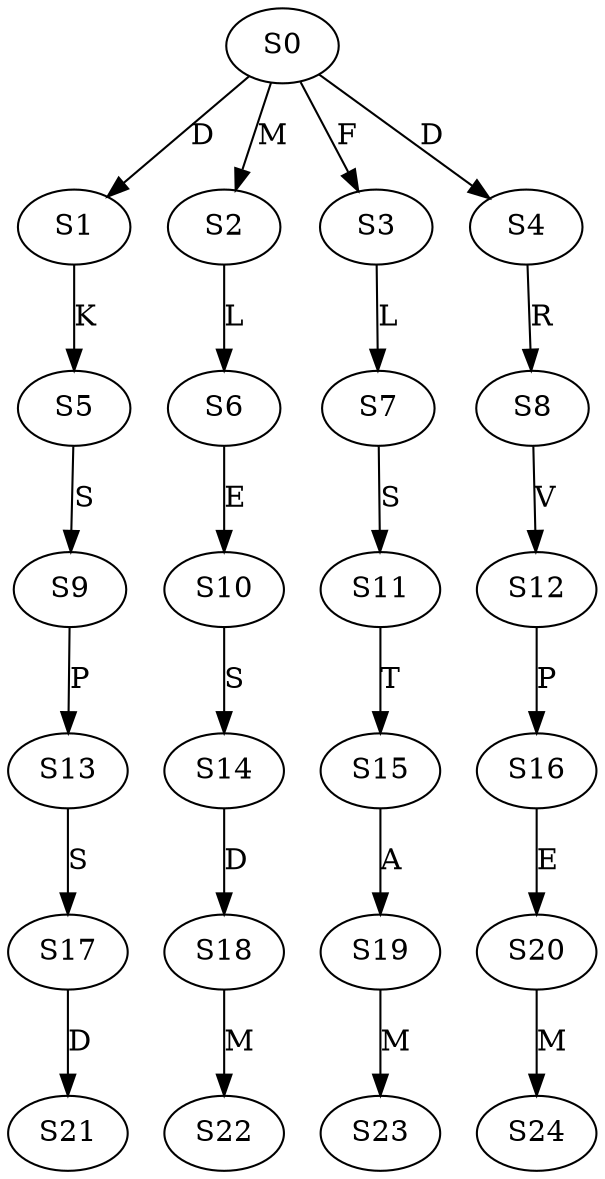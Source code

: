strict digraph  {
	S0 -> S1 [ label = D ];
	S0 -> S2 [ label = M ];
	S0 -> S3 [ label = F ];
	S0 -> S4 [ label = D ];
	S1 -> S5 [ label = K ];
	S2 -> S6 [ label = L ];
	S3 -> S7 [ label = L ];
	S4 -> S8 [ label = R ];
	S5 -> S9 [ label = S ];
	S6 -> S10 [ label = E ];
	S7 -> S11 [ label = S ];
	S8 -> S12 [ label = V ];
	S9 -> S13 [ label = P ];
	S10 -> S14 [ label = S ];
	S11 -> S15 [ label = T ];
	S12 -> S16 [ label = P ];
	S13 -> S17 [ label = S ];
	S14 -> S18 [ label = D ];
	S15 -> S19 [ label = A ];
	S16 -> S20 [ label = E ];
	S17 -> S21 [ label = D ];
	S18 -> S22 [ label = M ];
	S19 -> S23 [ label = M ];
	S20 -> S24 [ label = M ];
}
